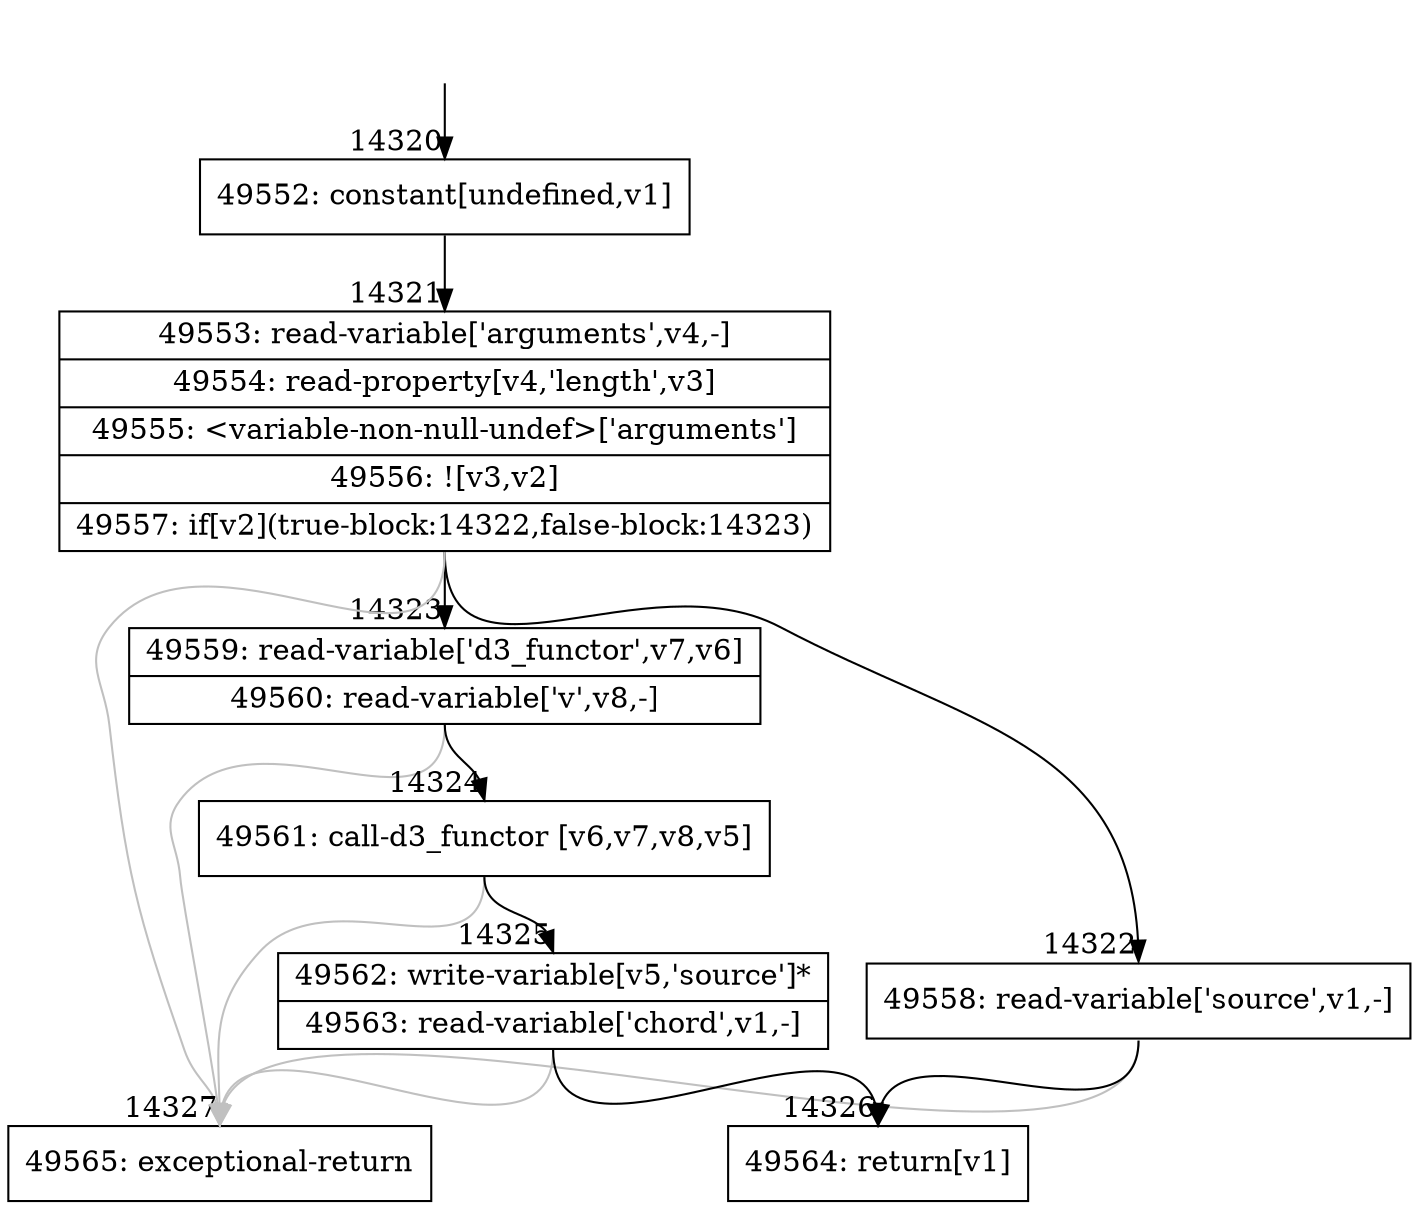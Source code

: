 digraph {
rankdir="TD"
BB_entry1323[shape=none,label=""];
BB_entry1323 -> BB14320 [tailport=s, headport=n, headlabel="    14320"]
BB14320 [shape=record label="{49552: constant[undefined,v1]}" ] 
BB14320 -> BB14321 [tailport=s, headport=n, headlabel="      14321"]
BB14321 [shape=record label="{49553: read-variable['arguments',v4,-]|49554: read-property[v4,'length',v3]|49555: \<variable-non-null-undef\>['arguments']|49556: ![v3,v2]|49557: if[v2](true-block:14322,false-block:14323)}" ] 
BB14321 -> BB14322 [tailport=s, headport=n, headlabel="      14322"]
BB14321 -> BB14323 [tailport=s, headport=n, headlabel="      14323"]
BB14321 -> BB14327 [tailport=s, headport=n, color=gray, headlabel="      14327"]
BB14322 [shape=record label="{49558: read-variable['source',v1,-]}" ] 
BB14322 -> BB14326 [tailport=s, headport=n, headlabel="      14326"]
BB14322 -> BB14327 [tailport=s, headport=n, color=gray]
BB14323 [shape=record label="{49559: read-variable['d3_functor',v7,v6]|49560: read-variable['v',v8,-]}" ] 
BB14323 -> BB14324 [tailport=s, headport=n, headlabel="      14324"]
BB14323 -> BB14327 [tailport=s, headport=n, color=gray]
BB14324 [shape=record label="{49561: call-d3_functor [v6,v7,v8,v5]}" ] 
BB14324 -> BB14325 [tailport=s, headport=n, headlabel="      14325"]
BB14324 -> BB14327 [tailport=s, headport=n, color=gray]
BB14325 [shape=record label="{49562: write-variable[v5,'source']*|49563: read-variable['chord',v1,-]}" ] 
BB14325 -> BB14326 [tailport=s, headport=n]
BB14325 -> BB14327 [tailport=s, headport=n, color=gray]
BB14326 [shape=record label="{49564: return[v1]}" ] 
BB14327 [shape=record label="{49565: exceptional-return}" ] 
//#$~ 8472
}
